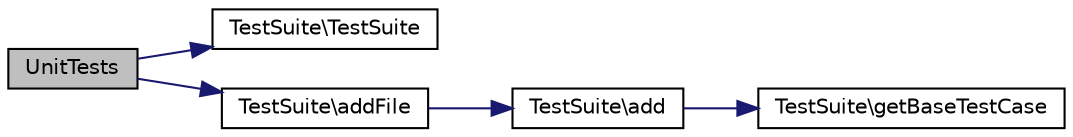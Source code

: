 digraph "UnitTests"
{
  edge [fontname="Helvetica",fontsize="10",labelfontname="Helvetica",labelfontsize="10"];
  node [fontname="Helvetica",fontsize="10",shape=record];
  rankdir="LR";
  Node1 [label="UnitTests",height=0.2,width=0.4,color="black", fillcolor="grey75", style="filled" fontcolor="black"];
  Node1 -> Node2 [color="midnightblue",fontsize="10",style="solid",fontname="Helvetica"];
  Node2 [label="TestSuite\\TestSuite",height=0.2,width=0.4,color="black", fillcolor="white", style="filled",URL="$class_test_suite.html#abcc954b65c1ccc5809a0f08d70fd24ce"];
  Node1 -> Node3 [color="midnightblue",fontsize="10",style="solid",fontname="Helvetica"];
  Node3 [label="TestSuite\\addFile",height=0.2,width=0.4,color="black", fillcolor="white", style="filled",URL="$class_test_suite.html#a03cce541ee080a4bf23ada6b323069d0"];
  Node3 -> Node4 [color="midnightblue",fontsize="10",style="solid",fontname="Helvetica"];
  Node4 [label="TestSuite\\add",height=0.2,width=0.4,color="black", fillcolor="white", style="filled",URL="$class_test_suite.html#ad1b162ad108862b107b1ecf98022c0ec"];
  Node4 -> Node5 [color="midnightblue",fontsize="10",style="solid",fontname="Helvetica"];
  Node5 [label="TestSuite\\getBaseTestCase",height=0.2,width=0.4,color="black", fillcolor="white", style="filled",URL="$class_test_suite.html#acaab296f882d579a30db660cdf010a57"];
}

